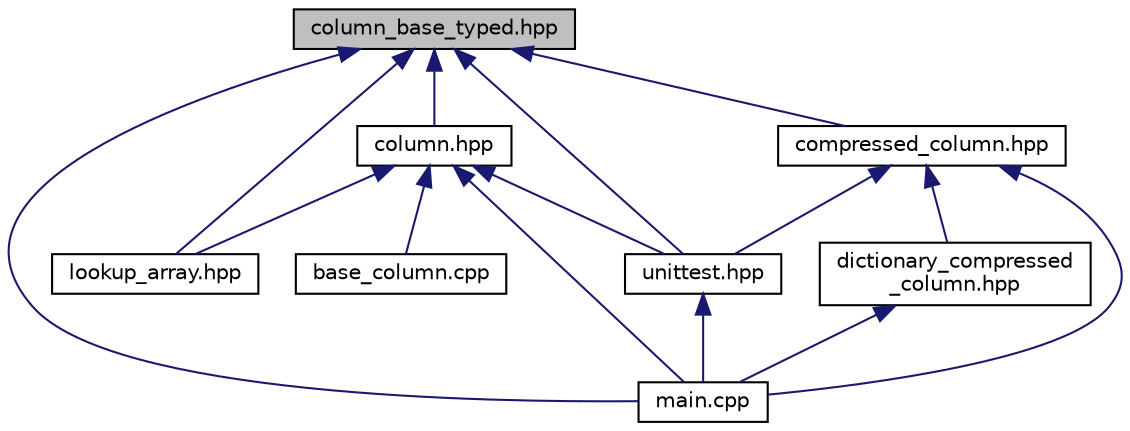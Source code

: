 digraph "column_base_typed.hpp"
{
  edge [fontname="Helvetica",fontsize="10",labelfontname="Helvetica",labelfontsize="10"];
  node [fontname="Helvetica",fontsize="10",shape=record];
  Node1 [label="column_base_typed.hpp",height=0.2,width=0.4,color="black", fillcolor="grey75", style="filled", fontcolor="black"];
  Node1 -> Node2 [dir="back",color="midnightblue",fontsize="10",style="solid",fontname="Helvetica"];
  Node2 [label="column.hpp",height=0.2,width=0.4,color="black", fillcolor="white", style="filled",URL="$column_8hpp.htm"];
  Node2 -> Node3 [dir="back",color="midnightblue",fontsize="10",style="solid",fontname="Helvetica"];
  Node3 [label="base_column.cpp",height=0.2,width=0.4,color="black", fillcolor="white", style="filled",URL="$base__column_8cpp.htm"];
  Node2 -> Node4 [dir="back",color="midnightblue",fontsize="10",style="solid",fontname="Helvetica"];
  Node4 [label="lookup_array.hpp",height=0.2,width=0.4,color="black", fillcolor="white", style="filled",URL="$lookup__array_8hpp.htm"];
  Node2 -> Node5 [dir="back",color="midnightblue",fontsize="10",style="solid",fontname="Helvetica"];
  Node5 [label="main.cpp",height=0.2,width=0.4,color="black", fillcolor="white", style="filled",URL="$main_8cpp.htm"];
  Node2 -> Node6 [dir="back",color="midnightblue",fontsize="10",style="solid",fontname="Helvetica"];
  Node6 [label="unittest.hpp",height=0.2,width=0.4,color="black", fillcolor="white", style="filled",URL="$unittest_8hpp.htm"];
  Node6 -> Node5 [dir="back",color="midnightblue",fontsize="10",style="solid",fontname="Helvetica"];
  Node1 -> Node7 [dir="back",color="midnightblue",fontsize="10",style="solid",fontname="Helvetica"];
  Node7 [label="compressed_column.hpp",height=0.2,width=0.4,color="black", fillcolor="white", style="filled",URL="$compressed__column_8hpp.htm"];
  Node7 -> Node8 [dir="back",color="midnightblue",fontsize="10",style="solid",fontname="Helvetica"];
  Node8 [label="dictionary_compressed\l_column.hpp",height=0.2,width=0.4,color="black", fillcolor="white", style="filled",URL="$dictionary__compressed__column_8hpp.htm"];
  Node8 -> Node5 [dir="back",color="midnightblue",fontsize="10",style="solid",fontname="Helvetica"];
  Node7 -> Node5 [dir="back",color="midnightblue",fontsize="10",style="solid",fontname="Helvetica"];
  Node7 -> Node6 [dir="back",color="midnightblue",fontsize="10",style="solid",fontname="Helvetica"];
  Node1 -> Node4 [dir="back",color="midnightblue",fontsize="10",style="solid",fontname="Helvetica"];
  Node1 -> Node5 [dir="back",color="midnightblue",fontsize="10",style="solid",fontname="Helvetica"];
  Node1 -> Node6 [dir="back",color="midnightblue",fontsize="10",style="solid",fontname="Helvetica"];
}
